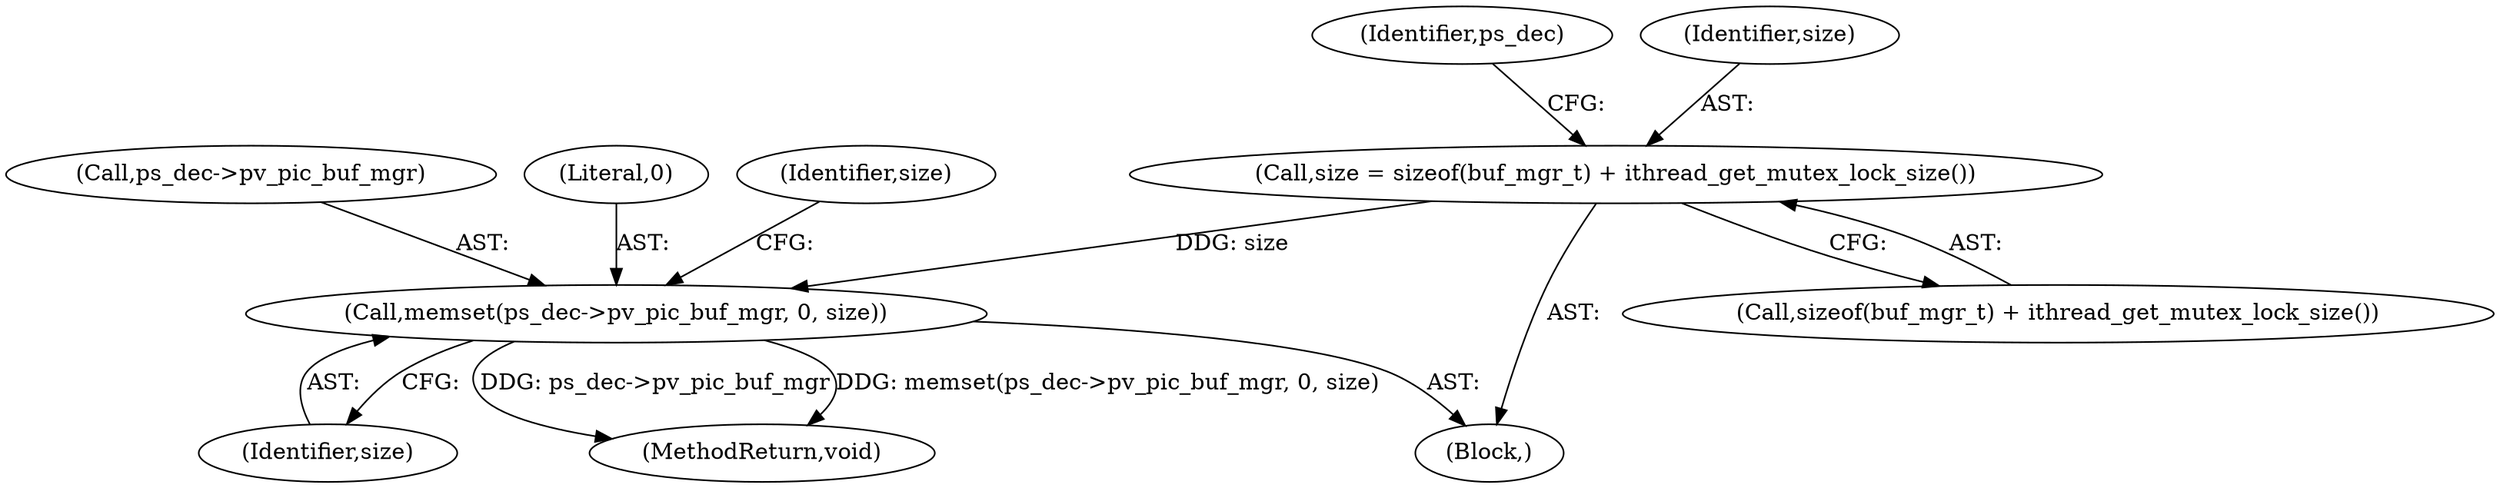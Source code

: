 digraph "0_Android_ecf6c7ce6d5a22d52160698aab44fc234c63291a@API" {
"1000162" [label="(Call,memset(ps_dec->pv_pic_buf_mgr, 0, size))"];
"1000156" [label="(Call,size = sizeof(buf_mgr_t) + ithread_get_mutex_lock_size())"];
"1000163" [label="(Call,ps_dec->pv_pic_buf_mgr)"];
"1000166" [label="(Literal,0)"];
"1000156" [label="(Call,size = sizeof(buf_mgr_t) + ithread_get_mutex_lock_size())"];
"1000164" [label="(Identifier,ps_dec)"];
"1000121" [label="(Block,)"];
"1000158" [label="(Call,sizeof(buf_mgr_t) + ithread_get_mutex_lock_size())"];
"1000162" [label="(Call,memset(ps_dec->pv_pic_buf_mgr, 0, size))"];
"1000167" [label="(Identifier,size)"];
"1000956" [label="(MethodReturn,void)"];
"1000169" [label="(Identifier,size)"];
"1000157" [label="(Identifier,size)"];
"1000162" -> "1000121"  [label="AST: "];
"1000162" -> "1000167"  [label="CFG: "];
"1000163" -> "1000162"  [label="AST: "];
"1000166" -> "1000162"  [label="AST: "];
"1000167" -> "1000162"  [label="AST: "];
"1000169" -> "1000162"  [label="CFG: "];
"1000162" -> "1000956"  [label="DDG: ps_dec->pv_pic_buf_mgr"];
"1000162" -> "1000956"  [label="DDG: memset(ps_dec->pv_pic_buf_mgr, 0, size)"];
"1000156" -> "1000162"  [label="DDG: size"];
"1000156" -> "1000121"  [label="AST: "];
"1000156" -> "1000158"  [label="CFG: "];
"1000157" -> "1000156"  [label="AST: "];
"1000158" -> "1000156"  [label="AST: "];
"1000164" -> "1000156"  [label="CFG: "];
}
